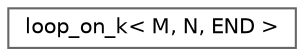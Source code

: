 digraph "类继承关系图"
{
 // LATEX_PDF_SIZE
  bgcolor="transparent";
  edge [fontname=Helvetica,fontsize=10,labelfontname=Helvetica,labelfontsize=10];
  node [fontname=Helvetica,fontsize=10,shape=box,height=0.2,width=0.4];
  rankdir="LR";
  Node0 [id="Node000000",label="loop_on_k\< M, N, END \>",height=0.2,width=0.4,color="grey40", fillcolor="white", style="filled",URL="$structloop__on__k_3_01_m_00_01_n_00_01_e_n_d_01_4.html",tooltip=" "];
}
